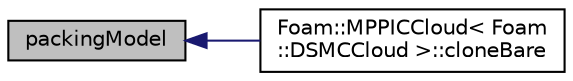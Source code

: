 digraph "packingModel"
{
  bgcolor="transparent";
  edge [fontname="Helvetica",fontsize="10",labelfontname="Helvetica",labelfontsize="10"];
  node [fontname="Helvetica",fontsize="10",shape=record];
  rankdir="LR";
  Node1 [label="packingModel",height=0.2,width=0.4,color="black", fillcolor="grey75", style="filled", fontcolor="black"];
  Node1 -> Node2 [dir="back",color="midnightblue",fontsize="10",style="solid",fontname="Helvetica"];
  Node2 [label="Foam::MPPICCloud\< Foam\l::DSMCCloud \>::cloneBare",height=0.2,width=0.4,color="black",URL="$a01571.html#aea3a1f8b31395de01b43cb27de2d39eb",tooltip="Construct and return bare clone based on (this) with new name. "];
}
